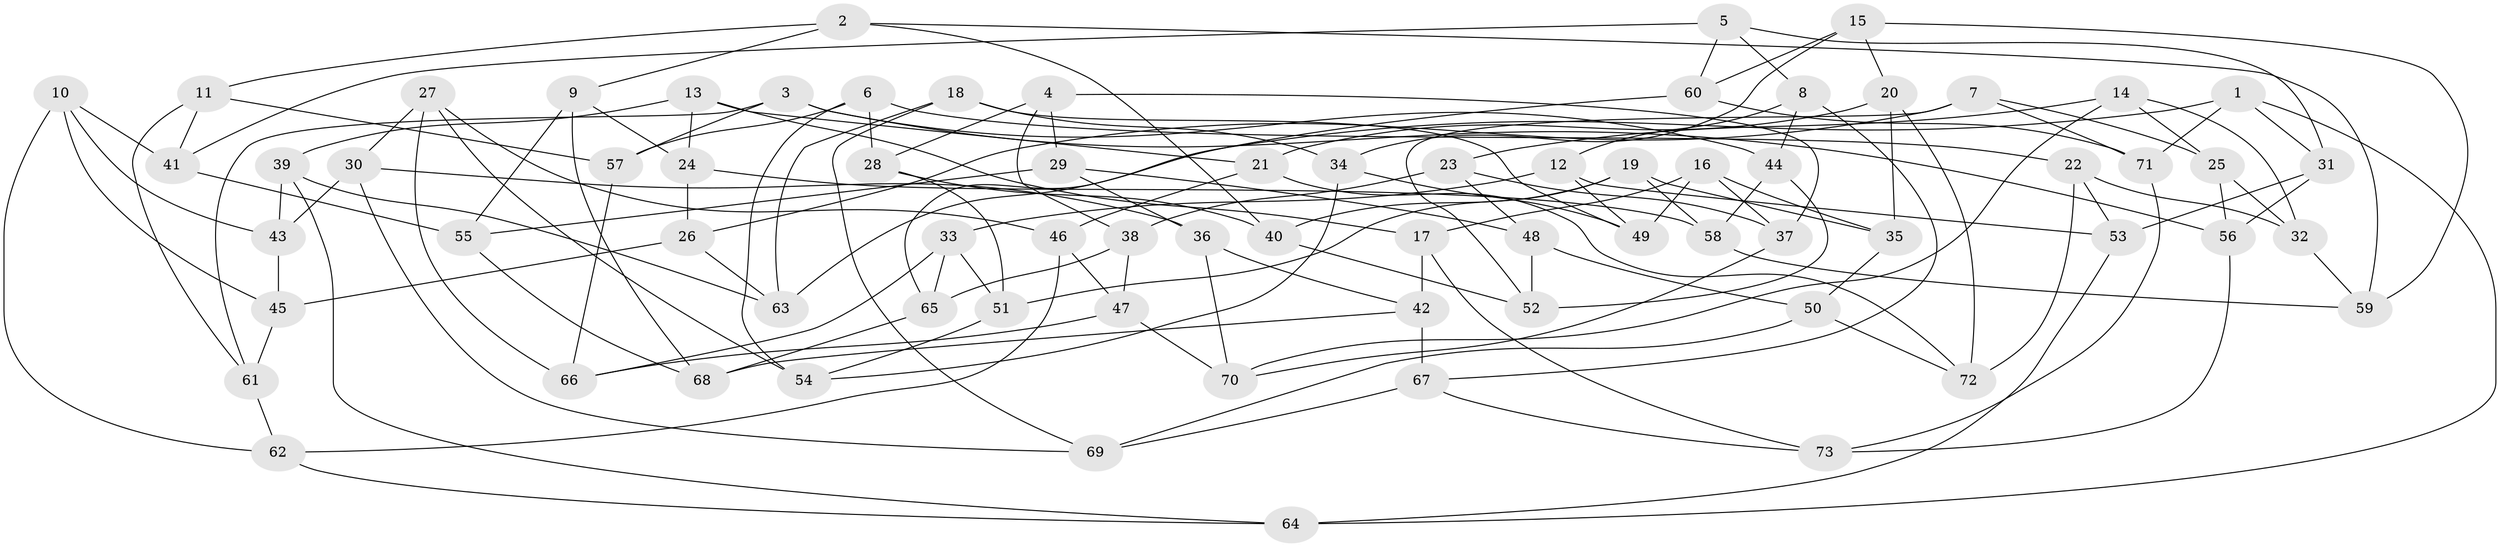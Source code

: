 // Generated by graph-tools (version 1.1) at 2025/02/03/09/25 03:02:54]
// undirected, 73 vertices, 146 edges
graph export_dot {
graph [start="1"]
  node [color=gray90,style=filled];
  1;
  2;
  3;
  4;
  5;
  6;
  7;
  8;
  9;
  10;
  11;
  12;
  13;
  14;
  15;
  16;
  17;
  18;
  19;
  20;
  21;
  22;
  23;
  24;
  25;
  26;
  27;
  28;
  29;
  30;
  31;
  32;
  33;
  34;
  35;
  36;
  37;
  38;
  39;
  40;
  41;
  42;
  43;
  44;
  45;
  46;
  47;
  48;
  49;
  50;
  51;
  52;
  53;
  54;
  55;
  56;
  57;
  58;
  59;
  60;
  61;
  62;
  63;
  64;
  65;
  66;
  67;
  68;
  69;
  70;
  71;
  72;
  73;
  1 -- 71;
  1 -- 31;
  1 -- 63;
  1 -- 64;
  2 -- 9;
  2 -- 59;
  2 -- 40;
  2 -- 11;
  3 -- 57;
  3 -- 61;
  3 -- 44;
  3 -- 56;
  4 -- 38;
  4 -- 29;
  4 -- 28;
  4 -- 37;
  5 -- 41;
  5 -- 31;
  5 -- 60;
  5 -- 8;
  6 -- 28;
  6 -- 54;
  6 -- 22;
  6 -- 57;
  7 -- 71;
  7 -- 25;
  7 -- 52;
  7 -- 26;
  8 -- 67;
  8 -- 12;
  8 -- 44;
  9 -- 24;
  9 -- 68;
  9 -- 55;
  10 -- 41;
  10 -- 45;
  10 -- 62;
  10 -- 43;
  11 -- 61;
  11 -- 57;
  11 -- 41;
  12 -- 33;
  12 -- 49;
  12 -- 53;
  13 -- 24;
  13 -- 39;
  13 -- 17;
  13 -- 21;
  14 -- 32;
  14 -- 25;
  14 -- 70;
  14 -- 23;
  15 -- 20;
  15 -- 60;
  15 -- 59;
  15 -- 34;
  16 -- 35;
  16 -- 49;
  16 -- 37;
  16 -- 17;
  17 -- 42;
  17 -- 73;
  18 -- 34;
  18 -- 63;
  18 -- 69;
  18 -- 49;
  19 -- 58;
  19 -- 51;
  19 -- 35;
  19 -- 40;
  20 -- 21;
  20 -- 35;
  20 -- 72;
  21 -- 72;
  21 -- 46;
  22 -- 32;
  22 -- 53;
  22 -- 72;
  23 -- 37;
  23 -- 38;
  23 -- 48;
  24 -- 58;
  24 -- 26;
  25 -- 32;
  25 -- 56;
  26 -- 45;
  26 -- 63;
  27 -- 54;
  27 -- 46;
  27 -- 30;
  27 -- 66;
  28 -- 40;
  28 -- 51;
  29 -- 36;
  29 -- 55;
  29 -- 48;
  30 -- 69;
  30 -- 43;
  30 -- 36;
  31 -- 53;
  31 -- 56;
  32 -- 59;
  33 -- 65;
  33 -- 51;
  33 -- 66;
  34 -- 54;
  34 -- 49;
  35 -- 50;
  36 -- 42;
  36 -- 70;
  37 -- 70;
  38 -- 47;
  38 -- 65;
  39 -- 43;
  39 -- 64;
  39 -- 63;
  40 -- 52;
  41 -- 55;
  42 -- 67;
  42 -- 68;
  43 -- 45;
  44 -- 52;
  44 -- 58;
  45 -- 61;
  46 -- 62;
  46 -- 47;
  47 -- 70;
  47 -- 66;
  48 -- 50;
  48 -- 52;
  50 -- 69;
  50 -- 72;
  51 -- 54;
  53 -- 64;
  55 -- 68;
  56 -- 73;
  57 -- 66;
  58 -- 59;
  60 -- 65;
  60 -- 71;
  61 -- 62;
  62 -- 64;
  65 -- 68;
  67 -- 69;
  67 -- 73;
  71 -- 73;
}
